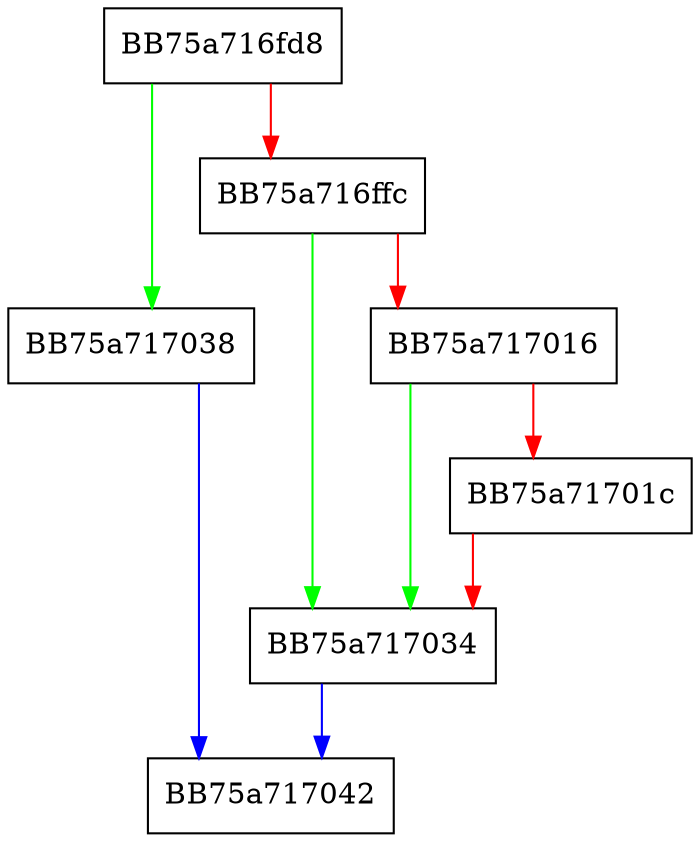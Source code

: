 digraph UtilGetFileSize {
  node [shape="box"];
  graph [splines=ortho];
  BB75a716fd8 -> BB75a717038 [color="green"];
  BB75a716fd8 -> BB75a716ffc [color="red"];
  BB75a716ffc -> BB75a717034 [color="green"];
  BB75a716ffc -> BB75a717016 [color="red"];
  BB75a717016 -> BB75a717034 [color="green"];
  BB75a717016 -> BB75a71701c [color="red"];
  BB75a71701c -> BB75a717034 [color="red"];
  BB75a717034 -> BB75a717042 [color="blue"];
  BB75a717038 -> BB75a717042 [color="blue"];
}